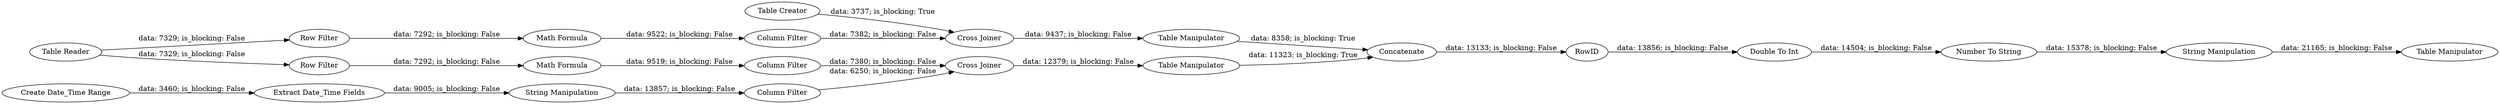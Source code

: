 digraph {
	"-1604702758453266984_17" [label=Concatenate]
	"-1604702758453266984_22" [label="Double To Int"]
	"-1604702758453266984_2" [label="Create Date_Time Range"]
	"-1604702758453266984_14" [label="Table Creator"]
	"-1604702758453266984_16" [label="Column Filter"]
	"-1604702758453266984_20" [label="String Manipulation"]
	"-1604702758453266984_21" [label="Number To String"]
	"-1604702758453266984_5" [label="Math Formula"]
	"-1604702758453266984_8" [label="Math Formula"]
	"-1604702758453266984_18" [label="Table Manipulator"]
	"-1604702758453266984_9" [label="String Manipulation"]
	"-1604702758453266984_23" [label="Table Manipulator"]
	"-1604702758453266984_7" [label="Row Filter"]
	"-1604702758453266984_12" [label="Column Filter"]
	"-1604702758453266984_10" [label="Cross Joiner"]
	"-1604702758453266984_6" [label="Row Filter"]
	"-1604702758453266984_4" [label="Extract Date_Time Fields"]
	"-1604702758453266984_1" [label="Table Reader"]
	"-1604702758453266984_11" [label="Column Filter"]
	"-1604702758453266984_13" [label="Table Manipulator"]
	"-1604702758453266984_15" [label="Cross Joiner"]
	"-1604702758453266984_19" [label=RowID]
	"-1604702758453266984_20" -> "-1604702758453266984_23" [label="data: 21165; is_blocking: False"]
	"-1604702758453266984_2" -> "-1604702758453266984_4" [label="data: 3460; is_blocking: False"]
	"-1604702758453266984_1" -> "-1604702758453266984_7" [label="data: 7329; is_blocking: False"]
	"-1604702758453266984_17" -> "-1604702758453266984_19" [label="data: 13133; is_blocking: False"]
	"-1604702758453266984_8" -> "-1604702758453266984_16" [label="data: 9522; is_blocking: False"]
	"-1604702758453266984_15" -> "-1604702758453266984_18" [label="data: 9437; is_blocking: False"]
	"-1604702758453266984_4" -> "-1604702758453266984_9" [label="data: 9005; is_blocking: False"]
	"-1604702758453266984_9" -> "-1604702758453266984_12" [label="data: 13857; is_blocking: False"]
	"-1604702758453266984_7" -> "-1604702758453266984_8" [label="data: 7292; is_blocking: False"]
	"-1604702758453266984_16" -> "-1604702758453266984_15" [label="data: 7382; is_blocking: False"]
	"-1604702758453266984_21" -> "-1604702758453266984_20" [label="data: 15378; is_blocking: False"]
	"-1604702758453266984_14" -> "-1604702758453266984_15" [label="data: 3737; is_blocking: True"]
	"-1604702758453266984_10" -> "-1604702758453266984_13" [label="data: 12379; is_blocking: False"]
	"-1604702758453266984_11" -> "-1604702758453266984_10" [label="data: 7380; is_blocking: False"]
	"-1604702758453266984_18" -> "-1604702758453266984_17" [label="data: 8358; is_blocking: True"]
	"-1604702758453266984_6" -> "-1604702758453266984_5" [label="data: 7292; is_blocking: False"]
	"-1604702758453266984_13" -> "-1604702758453266984_17" [label="data: 11323; is_blocking: True"]
	"-1604702758453266984_1" -> "-1604702758453266984_6" [label="data: 7329; is_blocking: False"]
	"-1604702758453266984_22" -> "-1604702758453266984_21" [label="data: 14504; is_blocking: False"]
	"-1604702758453266984_12" -> "-1604702758453266984_10" [label="data: 6250; is_blocking: False"]
	"-1604702758453266984_5" -> "-1604702758453266984_11" [label="data: 9519; is_blocking: False"]
	"-1604702758453266984_19" -> "-1604702758453266984_22" [label="data: 13856; is_blocking: False"]
	rankdir=LR
}
